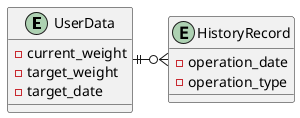 @startuml FitnessTracker_ERD_Fixed
entity UserData {
  - current_weight
  - target_weight
  - target_date
}
entity HistoryRecord {
  - operation_date
  - operation_type
}
UserData ||-o{ HistoryRecord
@enduml